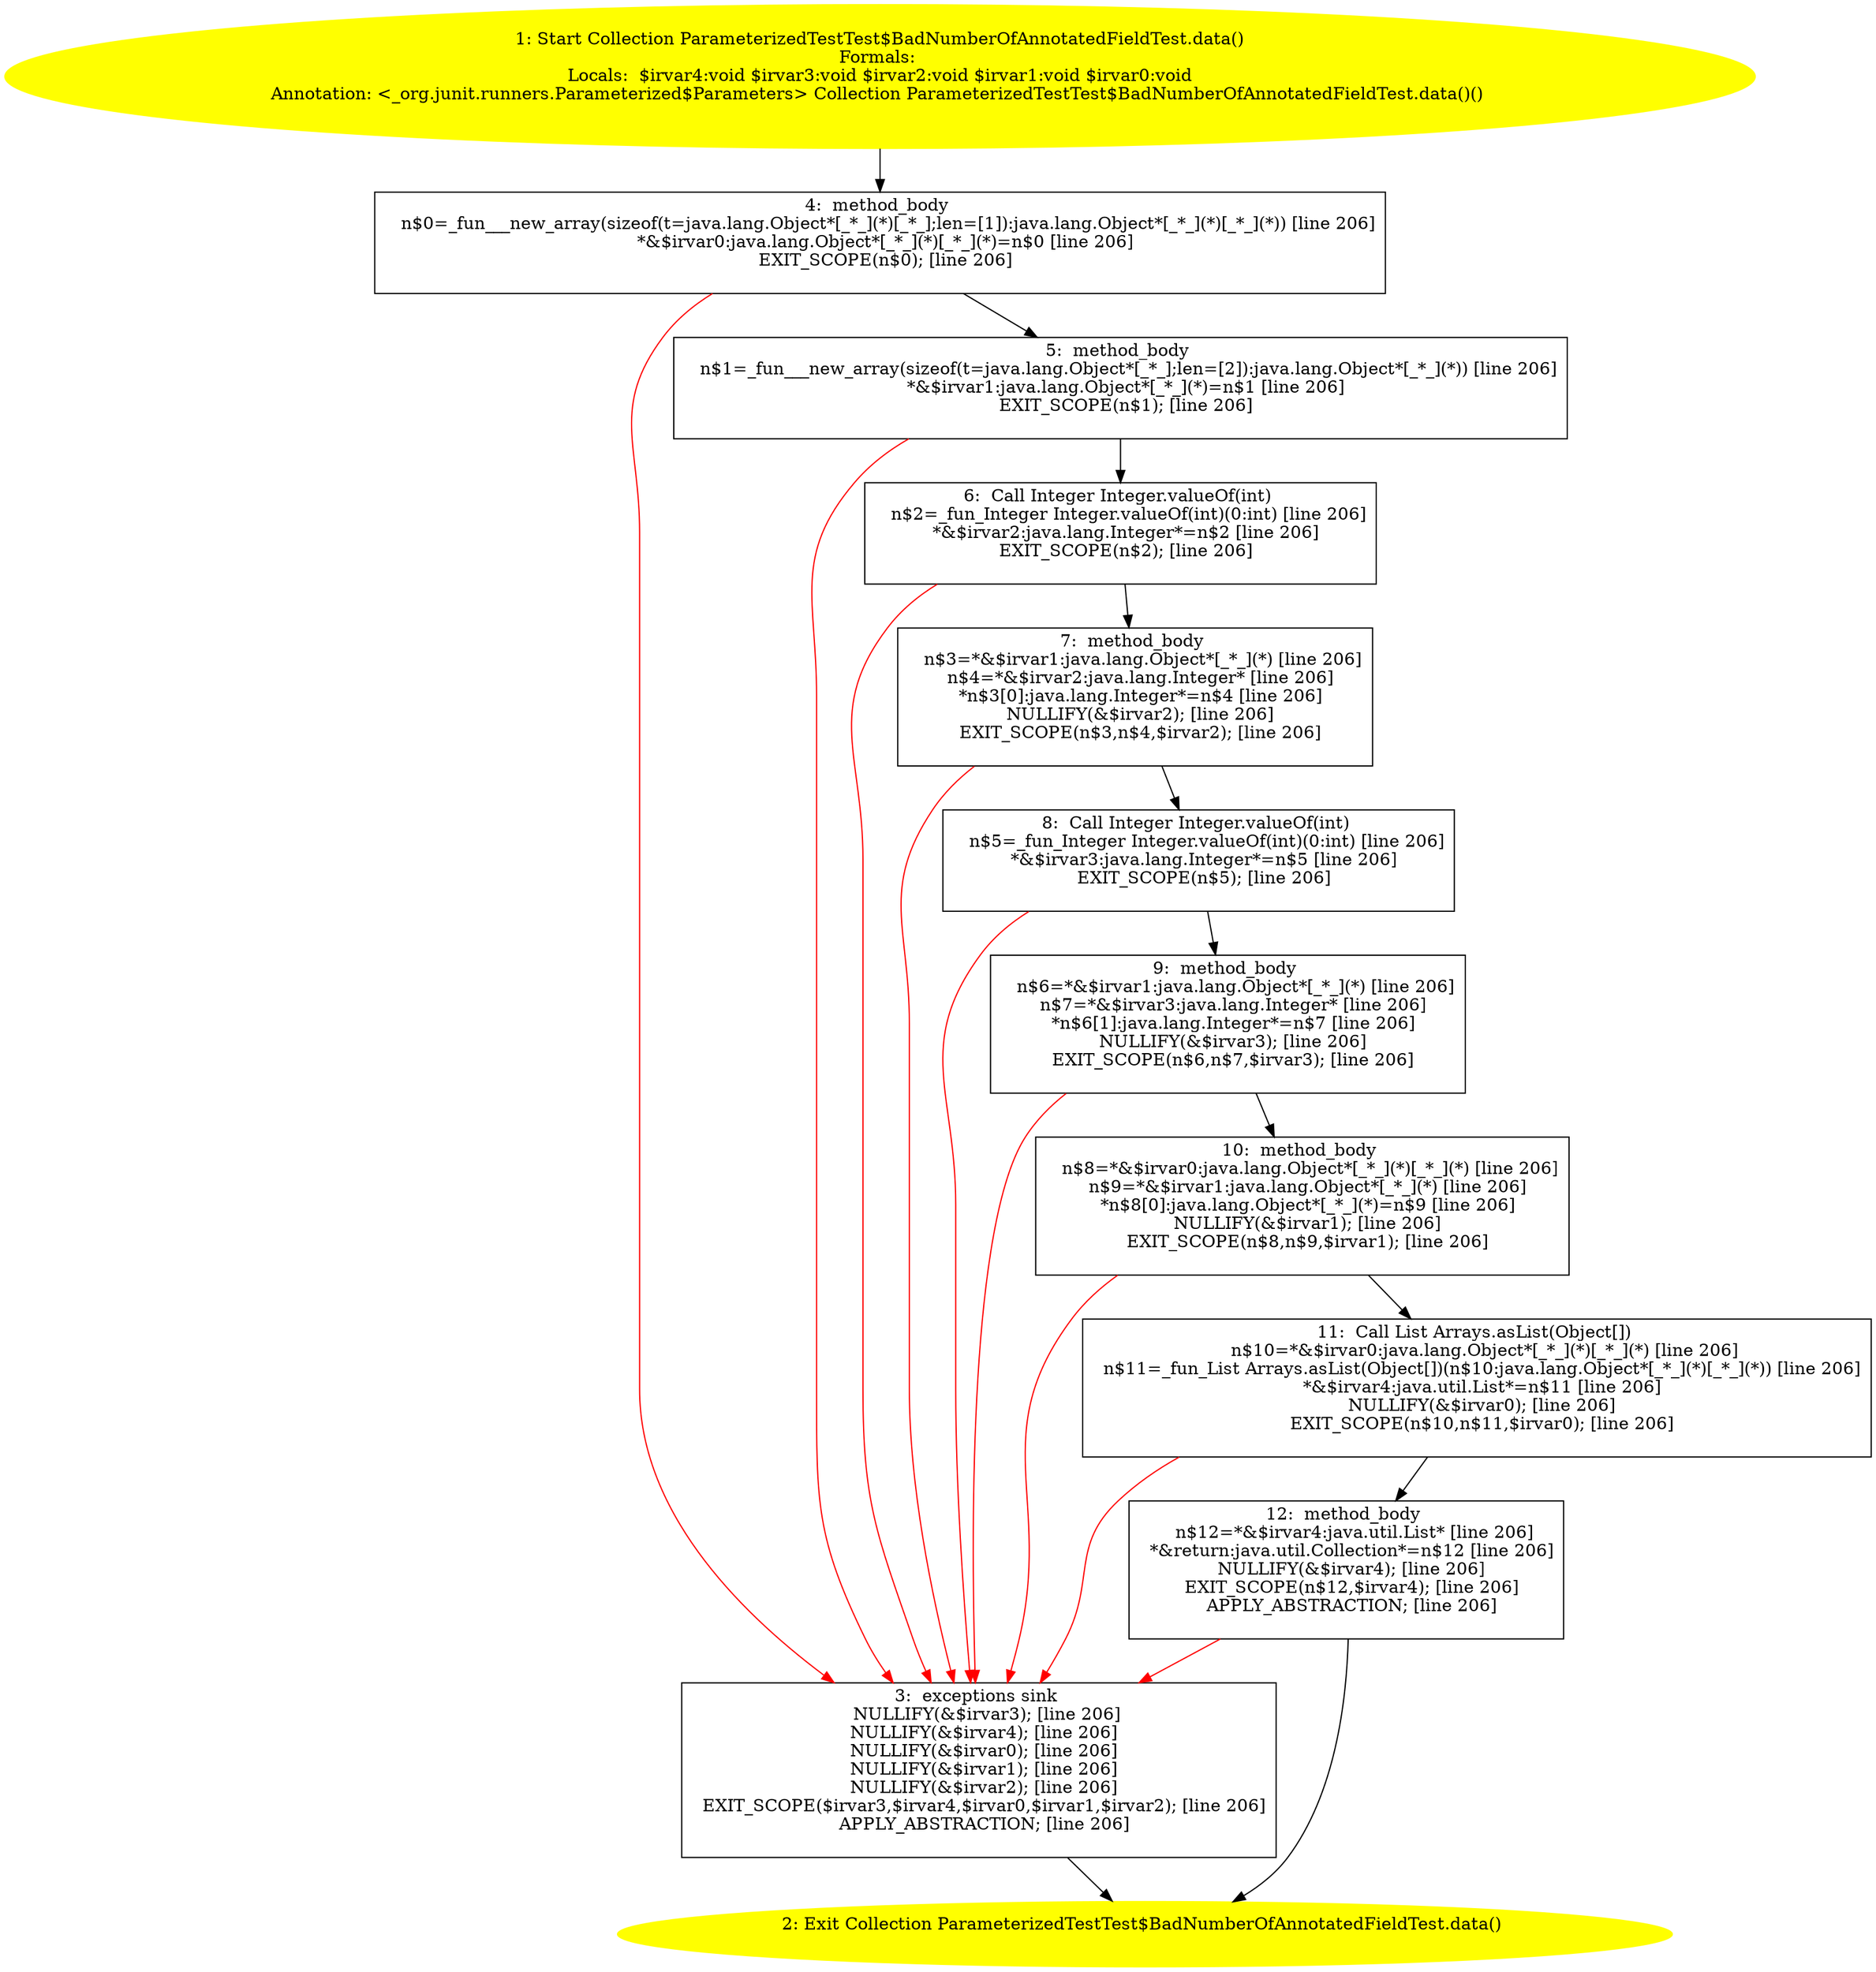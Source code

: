 /* @generated */
digraph cfg {
"org.junit.tests.running.classes.ParameterizedTestTest$BadNumberOfAnnotatedFieldTest.data():java.util.b21e7469984b63332a3628862b8a7a64_1" [label="1: Start Collection ParameterizedTestTest$BadNumberOfAnnotatedFieldTest.data()\nFormals: \nLocals:  $irvar4:void $irvar3:void $irvar2:void $irvar1:void $irvar0:void\nAnnotation: <_org.junit.runners.Parameterized$Parameters> Collection ParameterizedTestTest$BadNumberOfAnnotatedFieldTest.data()() \n  " color=yellow style=filled]
	

	 "org.junit.tests.running.classes.ParameterizedTestTest$BadNumberOfAnnotatedFieldTest.data():java.util.b21e7469984b63332a3628862b8a7a64_1" -> "org.junit.tests.running.classes.ParameterizedTestTest$BadNumberOfAnnotatedFieldTest.data():java.util.b21e7469984b63332a3628862b8a7a64_4" ;
"org.junit.tests.running.classes.ParameterizedTestTest$BadNumberOfAnnotatedFieldTest.data():java.util.b21e7469984b63332a3628862b8a7a64_2" [label="2: Exit Collection ParameterizedTestTest$BadNumberOfAnnotatedFieldTest.data() \n  " color=yellow style=filled]
	

"org.junit.tests.running.classes.ParameterizedTestTest$BadNumberOfAnnotatedFieldTest.data():java.util.b21e7469984b63332a3628862b8a7a64_3" [label="3:  exceptions sink \n   NULLIFY(&$irvar3); [line 206]\n  NULLIFY(&$irvar4); [line 206]\n  NULLIFY(&$irvar0); [line 206]\n  NULLIFY(&$irvar1); [line 206]\n  NULLIFY(&$irvar2); [line 206]\n  EXIT_SCOPE($irvar3,$irvar4,$irvar0,$irvar1,$irvar2); [line 206]\n  APPLY_ABSTRACTION; [line 206]\n " shape="box"]
	

	 "org.junit.tests.running.classes.ParameterizedTestTest$BadNumberOfAnnotatedFieldTest.data():java.util.b21e7469984b63332a3628862b8a7a64_3" -> "org.junit.tests.running.classes.ParameterizedTestTest$BadNumberOfAnnotatedFieldTest.data():java.util.b21e7469984b63332a3628862b8a7a64_2" ;
"org.junit.tests.running.classes.ParameterizedTestTest$BadNumberOfAnnotatedFieldTest.data():java.util.b21e7469984b63332a3628862b8a7a64_4" [label="4:  method_body \n   n$0=_fun___new_array(sizeof(t=java.lang.Object*[_*_](*)[_*_];len=[1]):java.lang.Object*[_*_](*)[_*_](*)) [line 206]\n  *&$irvar0:java.lang.Object*[_*_](*)[_*_](*)=n$0 [line 206]\n  EXIT_SCOPE(n$0); [line 206]\n " shape="box"]
	

	 "org.junit.tests.running.classes.ParameterizedTestTest$BadNumberOfAnnotatedFieldTest.data():java.util.b21e7469984b63332a3628862b8a7a64_4" -> "org.junit.tests.running.classes.ParameterizedTestTest$BadNumberOfAnnotatedFieldTest.data():java.util.b21e7469984b63332a3628862b8a7a64_5" ;
	 "org.junit.tests.running.classes.ParameterizedTestTest$BadNumberOfAnnotatedFieldTest.data():java.util.b21e7469984b63332a3628862b8a7a64_4" -> "org.junit.tests.running.classes.ParameterizedTestTest$BadNumberOfAnnotatedFieldTest.data():java.util.b21e7469984b63332a3628862b8a7a64_3" [color="red" ];
"org.junit.tests.running.classes.ParameterizedTestTest$BadNumberOfAnnotatedFieldTest.data():java.util.b21e7469984b63332a3628862b8a7a64_5" [label="5:  method_body \n   n$1=_fun___new_array(sizeof(t=java.lang.Object*[_*_];len=[2]):java.lang.Object*[_*_](*)) [line 206]\n  *&$irvar1:java.lang.Object*[_*_](*)=n$1 [line 206]\n  EXIT_SCOPE(n$1); [line 206]\n " shape="box"]
	

	 "org.junit.tests.running.classes.ParameterizedTestTest$BadNumberOfAnnotatedFieldTest.data():java.util.b21e7469984b63332a3628862b8a7a64_5" -> "org.junit.tests.running.classes.ParameterizedTestTest$BadNumberOfAnnotatedFieldTest.data():java.util.b21e7469984b63332a3628862b8a7a64_6" ;
	 "org.junit.tests.running.classes.ParameterizedTestTest$BadNumberOfAnnotatedFieldTest.data():java.util.b21e7469984b63332a3628862b8a7a64_5" -> "org.junit.tests.running.classes.ParameterizedTestTest$BadNumberOfAnnotatedFieldTest.data():java.util.b21e7469984b63332a3628862b8a7a64_3" [color="red" ];
"org.junit.tests.running.classes.ParameterizedTestTest$BadNumberOfAnnotatedFieldTest.data():java.util.b21e7469984b63332a3628862b8a7a64_6" [label="6:  Call Integer Integer.valueOf(int) \n   n$2=_fun_Integer Integer.valueOf(int)(0:int) [line 206]\n  *&$irvar2:java.lang.Integer*=n$2 [line 206]\n  EXIT_SCOPE(n$2); [line 206]\n " shape="box"]
	

	 "org.junit.tests.running.classes.ParameterizedTestTest$BadNumberOfAnnotatedFieldTest.data():java.util.b21e7469984b63332a3628862b8a7a64_6" -> "org.junit.tests.running.classes.ParameterizedTestTest$BadNumberOfAnnotatedFieldTest.data():java.util.b21e7469984b63332a3628862b8a7a64_7" ;
	 "org.junit.tests.running.classes.ParameterizedTestTest$BadNumberOfAnnotatedFieldTest.data():java.util.b21e7469984b63332a3628862b8a7a64_6" -> "org.junit.tests.running.classes.ParameterizedTestTest$BadNumberOfAnnotatedFieldTest.data():java.util.b21e7469984b63332a3628862b8a7a64_3" [color="red" ];
"org.junit.tests.running.classes.ParameterizedTestTest$BadNumberOfAnnotatedFieldTest.data():java.util.b21e7469984b63332a3628862b8a7a64_7" [label="7:  method_body \n   n$3=*&$irvar1:java.lang.Object*[_*_](*) [line 206]\n  n$4=*&$irvar2:java.lang.Integer* [line 206]\n  *n$3[0]:java.lang.Integer*=n$4 [line 206]\n  NULLIFY(&$irvar2); [line 206]\n  EXIT_SCOPE(n$3,n$4,$irvar2); [line 206]\n " shape="box"]
	

	 "org.junit.tests.running.classes.ParameterizedTestTest$BadNumberOfAnnotatedFieldTest.data():java.util.b21e7469984b63332a3628862b8a7a64_7" -> "org.junit.tests.running.classes.ParameterizedTestTest$BadNumberOfAnnotatedFieldTest.data():java.util.b21e7469984b63332a3628862b8a7a64_8" ;
	 "org.junit.tests.running.classes.ParameterizedTestTest$BadNumberOfAnnotatedFieldTest.data():java.util.b21e7469984b63332a3628862b8a7a64_7" -> "org.junit.tests.running.classes.ParameterizedTestTest$BadNumberOfAnnotatedFieldTest.data():java.util.b21e7469984b63332a3628862b8a7a64_3" [color="red" ];
"org.junit.tests.running.classes.ParameterizedTestTest$BadNumberOfAnnotatedFieldTest.data():java.util.b21e7469984b63332a3628862b8a7a64_8" [label="8:  Call Integer Integer.valueOf(int) \n   n$5=_fun_Integer Integer.valueOf(int)(0:int) [line 206]\n  *&$irvar3:java.lang.Integer*=n$5 [line 206]\n  EXIT_SCOPE(n$5); [line 206]\n " shape="box"]
	

	 "org.junit.tests.running.classes.ParameterizedTestTest$BadNumberOfAnnotatedFieldTest.data():java.util.b21e7469984b63332a3628862b8a7a64_8" -> "org.junit.tests.running.classes.ParameterizedTestTest$BadNumberOfAnnotatedFieldTest.data():java.util.b21e7469984b63332a3628862b8a7a64_9" ;
	 "org.junit.tests.running.classes.ParameterizedTestTest$BadNumberOfAnnotatedFieldTest.data():java.util.b21e7469984b63332a3628862b8a7a64_8" -> "org.junit.tests.running.classes.ParameterizedTestTest$BadNumberOfAnnotatedFieldTest.data():java.util.b21e7469984b63332a3628862b8a7a64_3" [color="red" ];
"org.junit.tests.running.classes.ParameterizedTestTest$BadNumberOfAnnotatedFieldTest.data():java.util.b21e7469984b63332a3628862b8a7a64_9" [label="9:  method_body \n   n$6=*&$irvar1:java.lang.Object*[_*_](*) [line 206]\n  n$7=*&$irvar3:java.lang.Integer* [line 206]\n  *n$6[1]:java.lang.Integer*=n$7 [line 206]\n  NULLIFY(&$irvar3); [line 206]\n  EXIT_SCOPE(n$6,n$7,$irvar3); [line 206]\n " shape="box"]
	

	 "org.junit.tests.running.classes.ParameterizedTestTest$BadNumberOfAnnotatedFieldTest.data():java.util.b21e7469984b63332a3628862b8a7a64_9" -> "org.junit.tests.running.classes.ParameterizedTestTest$BadNumberOfAnnotatedFieldTest.data():java.util.b21e7469984b63332a3628862b8a7a64_10" ;
	 "org.junit.tests.running.classes.ParameterizedTestTest$BadNumberOfAnnotatedFieldTest.data():java.util.b21e7469984b63332a3628862b8a7a64_9" -> "org.junit.tests.running.classes.ParameterizedTestTest$BadNumberOfAnnotatedFieldTest.data():java.util.b21e7469984b63332a3628862b8a7a64_3" [color="red" ];
"org.junit.tests.running.classes.ParameterizedTestTest$BadNumberOfAnnotatedFieldTest.data():java.util.b21e7469984b63332a3628862b8a7a64_10" [label="10:  method_body \n   n$8=*&$irvar0:java.lang.Object*[_*_](*)[_*_](*) [line 206]\n  n$9=*&$irvar1:java.lang.Object*[_*_](*) [line 206]\n  *n$8[0]:java.lang.Object*[_*_](*)=n$9 [line 206]\n  NULLIFY(&$irvar1); [line 206]\n  EXIT_SCOPE(n$8,n$9,$irvar1); [line 206]\n " shape="box"]
	

	 "org.junit.tests.running.classes.ParameterizedTestTest$BadNumberOfAnnotatedFieldTest.data():java.util.b21e7469984b63332a3628862b8a7a64_10" -> "org.junit.tests.running.classes.ParameterizedTestTest$BadNumberOfAnnotatedFieldTest.data():java.util.b21e7469984b63332a3628862b8a7a64_11" ;
	 "org.junit.tests.running.classes.ParameterizedTestTest$BadNumberOfAnnotatedFieldTest.data():java.util.b21e7469984b63332a3628862b8a7a64_10" -> "org.junit.tests.running.classes.ParameterizedTestTest$BadNumberOfAnnotatedFieldTest.data():java.util.b21e7469984b63332a3628862b8a7a64_3" [color="red" ];
"org.junit.tests.running.classes.ParameterizedTestTest$BadNumberOfAnnotatedFieldTest.data():java.util.b21e7469984b63332a3628862b8a7a64_11" [label="11:  Call List Arrays.asList(Object[]) \n   n$10=*&$irvar0:java.lang.Object*[_*_](*)[_*_](*) [line 206]\n  n$11=_fun_List Arrays.asList(Object[])(n$10:java.lang.Object*[_*_](*)[_*_](*)) [line 206]\n  *&$irvar4:java.util.List*=n$11 [line 206]\n  NULLIFY(&$irvar0); [line 206]\n  EXIT_SCOPE(n$10,n$11,$irvar0); [line 206]\n " shape="box"]
	

	 "org.junit.tests.running.classes.ParameterizedTestTest$BadNumberOfAnnotatedFieldTest.data():java.util.b21e7469984b63332a3628862b8a7a64_11" -> "org.junit.tests.running.classes.ParameterizedTestTest$BadNumberOfAnnotatedFieldTest.data():java.util.b21e7469984b63332a3628862b8a7a64_12" ;
	 "org.junit.tests.running.classes.ParameterizedTestTest$BadNumberOfAnnotatedFieldTest.data():java.util.b21e7469984b63332a3628862b8a7a64_11" -> "org.junit.tests.running.classes.ParameterizedTestTest$BadNumberOfAnnotatedFieldTest.data():java.util.b21e7469984b63332a3628862b8a7a64_3" [color="red" ];
"org.junit.tests.running.classes.ParameterizedTestTest$BadNumberOfAnnotatedFieldTest.data():java.util.b21e7469984b63332a3628862b8a7a64_12" [label="12:  method_body \n   n$12=*&$irvar4:java.util.List* [line 206]\n  *&return:java.util.Collection*=n$12 [line 206]\n  NULLIFY(&$irvar4); [line 206]\n  EXIT_SCOPE(n$12,$irvar4); [line 206]\n  APPLY_ABSTRACTION; [line 206]\n " shape="box"]
	

	 "org.junit.tests.running.classes.ParameterizedTestTest$BadNumberOfAnnotatedFieldTest.data():java.util.b21e7469984b63332a3628862b8a7a64_12" -> "org.junit.tests.running.classes.ParameterizedTestTest$BadNumberOfAnnotatedFieldTest.data():java.util.b21e7469984b63332a3628862b8a7a64_2" ;
	 "org.junit.tests.running.classes.ParameterizedTestTest$BadNumberOfAnnotatedFieldTest.data():java.util.b21e7469984b63332a3628862b8a7a64_12" -> "org.junit.tests.running.classes.ParameterizedTestTest$BadNumberOfAnnotatedFieldTest.data():java.util.b21e7469984b63332a3628862b8a7a64_3" [color="red" ];
}
